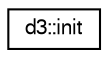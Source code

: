 digraph "Graphical Class Hierarchy"
{
  edge [fontname="FreeSans",fontsize="10",labelfontname="FreeSans",labelfontsize="10"];
  node [fontname="FreeSans",fontsize="10",shape=record];
  rankdir="LR";
  Node1 [label="d3::init",height=0.2,width=0.4,color="black", fillcolor="white", style="filled",URL="$classd3_1_1init.html"];
}

